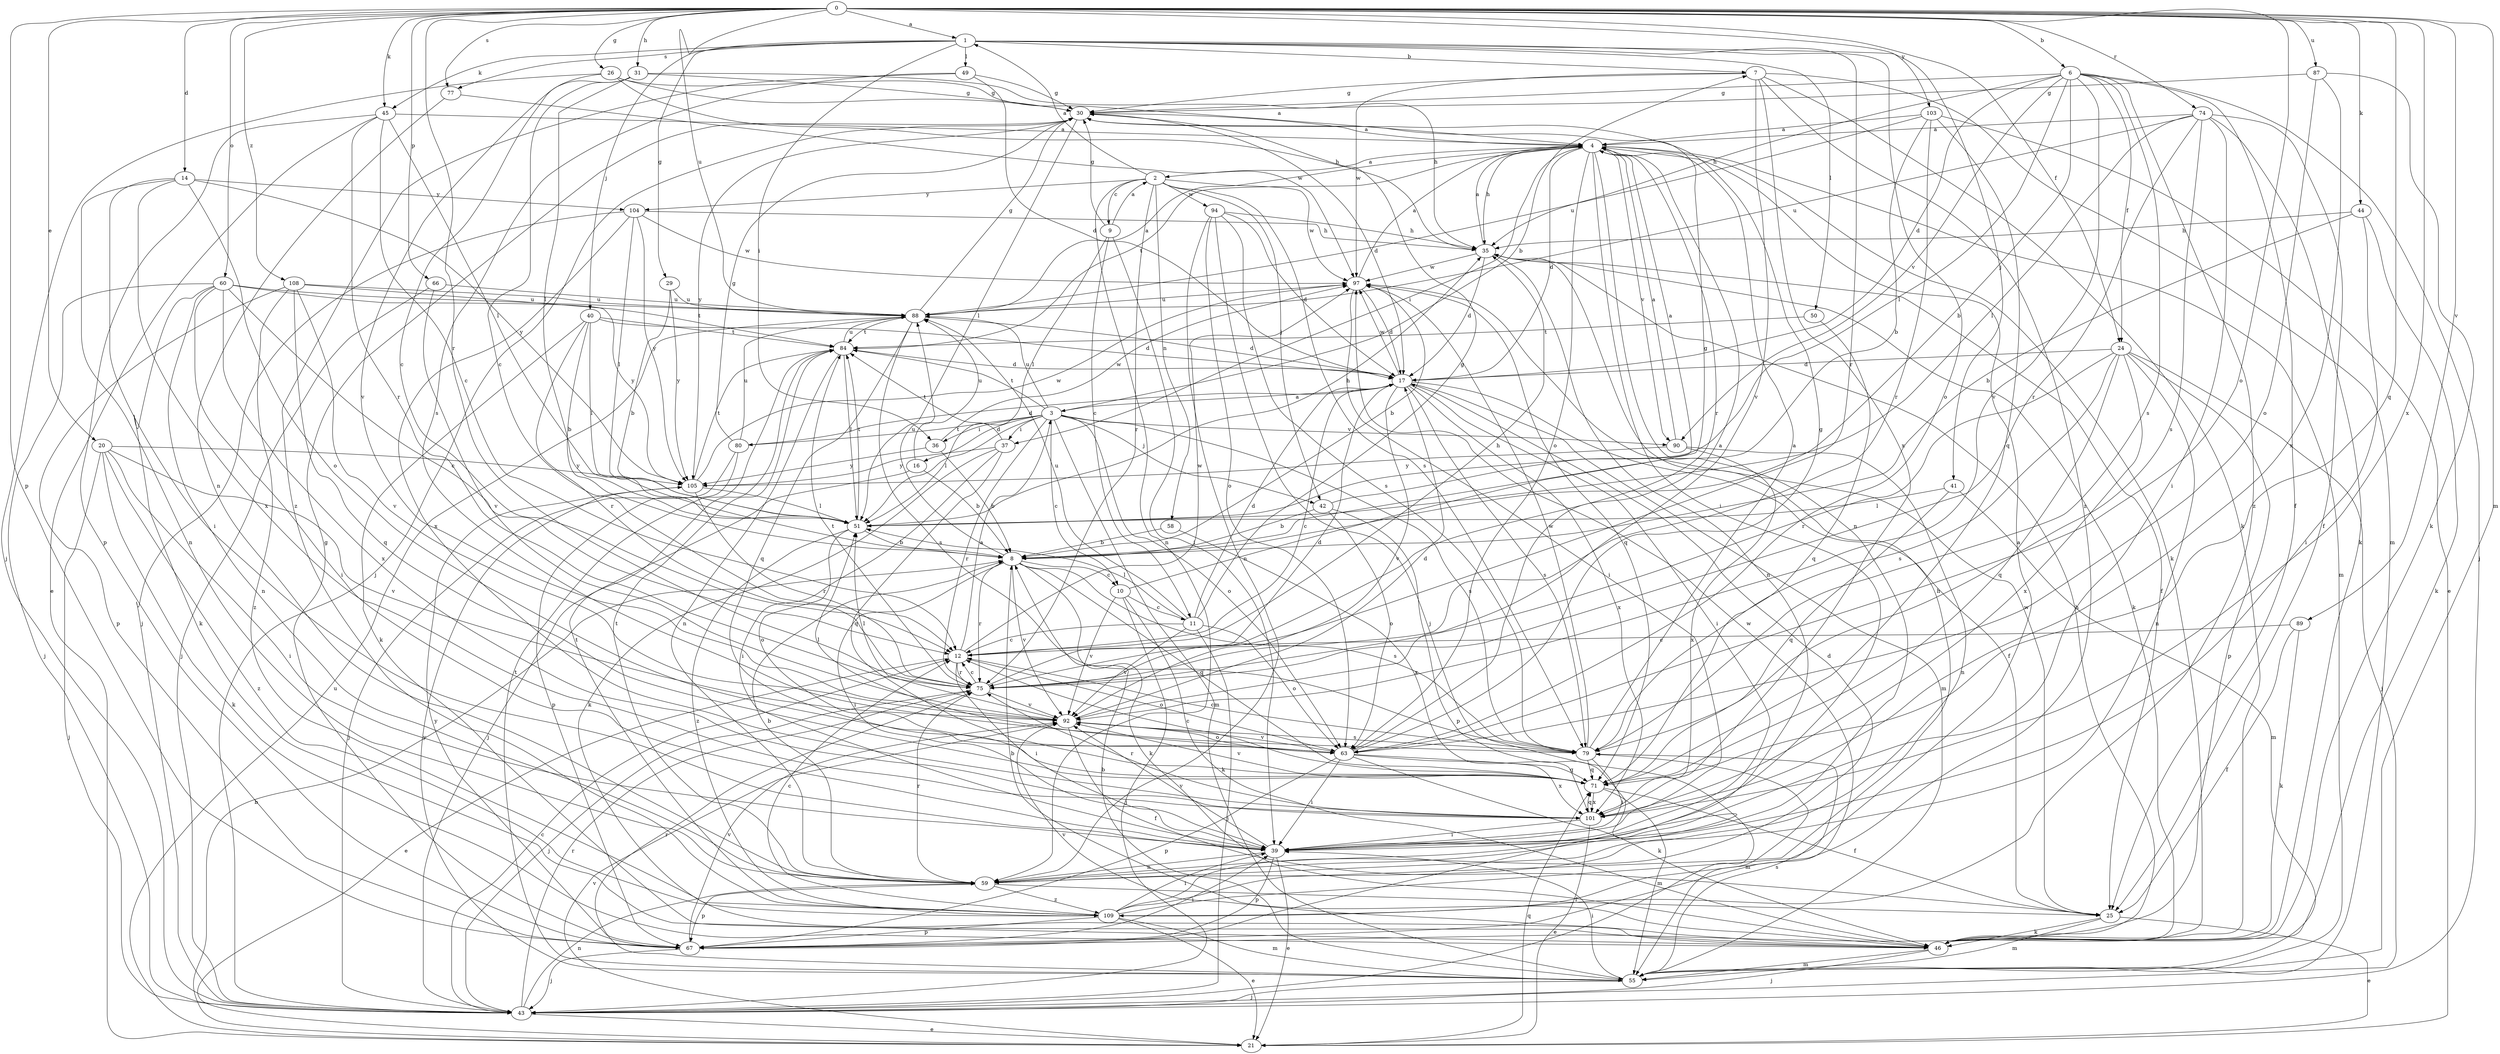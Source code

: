 strict digraph  {
0;
1;
2;
3;
4;
6;
7;
8;
9;
10;
11;
12;
14;
16;
17;
20;
21;
24;
25;
26;
29;
30;
31;
35;
36;
37;
39;
40;
41;
42;
43;
44;
45;
46;
49;
50;
51;
55;
58;
59;
60;
63;
66;
67;
71;
74;
75;
77;
79;
80;
84;
87;
88;
89;
90;
92;
94;
97;
101;
103;
104;
105;
108;
109;
0 -> 1  [label=a];
0 -> 6  [label=b];
0 -> 14  [label=d];
0 -> 20  [label=e];
0 -> 24  [label=f];
0 -> 26  [label=g];
0 -> 31  [label=h];
0 -> 44  [label=k];
0 -> 45  [label=k];
0 -> 55  [label=m];
0 -> 60  [label=o];
0 -> 63  [label=o];
0 -> 66  [label=p];
0 -> 67  [label=p];
0 -> 71  [label=q];
0 -> 74  [label=r];
0 -> 75  [label=r];
0 -> 77  [label=s];
0 -> 87  [label=u];
0 -> 88  [label=u];
0 -> 89  [label=v];
0 -> 101  [label=x];
0 -> 103  [label=y];
0 -> 108  [label=z];
1 -> 7  [label=b];
1 -> 29  [label=g];
1 -> 36  [label=i];
1 -> 40  [label=j];
1 -> 41  [label=j];
1 -> 45  [label=k];
1 -> 49  [label=l];
1 -> 50  [label=l];
1 -> 63  [label=o];
1 -> 75  [label=r];
1 -> 77  [label=s];
2 -> 1  [label=a];
2 -> 9  [label=c];
2 -> 42  [label=j];
2 -> 58  [label=n];
2 -> 59  [label=n];
2 -> 75  [label=r];
2 -> 79  [label=s];
2 -> 94  [label=w];
2 -> 97  [label=w];
2 -> 104  [label=y];
3 -> 7  [label=b];
3 -> 10  [label=c];
3 -> 16  [label=d];
3 -> 36  [label=i];
3 -> 37  [label=i];
3 -> 42  [label=j];
3 -> 51  [label=l];
3 -> 55  [label=m];
3 -> 63  [label=o];
3 -> 75  [label=r];
3 -> 79  [label=s];
3 -> 80  [label=t];
3 -> 84  [label=t];
3 -> 88  [label=u];
3 -> 90  [label=v];
4 -> 2  [label=a];
4 -> 17  [label=d];
4 -> 35  [label=h];
4 -> 37  [label=i];
4 -> 39  [label=i];
4 -> 46  [label=k];
4 -> 55  [label=m];
4 -> 59  [label=n];
4 -> 63  [label=o];
4 -> 75  [label=r];
4 -> 84  [label=t];
4 -> 90  [label=v];
6 -> 8  [label=b];
6 -> 17  [label=d];
6 -> 24  [label=f];
6 -> 25  [label=f];
6 -> 30  [label=g];
6 -> 35  [label=h];
6 -> 43  [label=j];
6 -> 51  [label=l];
6 -> 79  [label=s];
6 -> 90  [label=v];
6 -> 92  [label=v];
6 -> 109  [label=z];
7 -> 30  [label=g];
7 -> 46  [label=k];
7 -> 55  [label=m];
7 -> 92  [label=v];
7 -> 97  [label=w];
7 -> 101  [label=x];
7 -> 109  [label=z];
8 -> 10  [label=c];
8 -> 39  [label=i];
8 -> 46  [label=k];
8 -> 71  [label=q];
8 -> 75  [label=r];
8 -> 79  [label=s];
8 -> 88  [label=u];
8 -> 92  [label=v];
9 -> 2  [label=a];
9 -> 11  [label=c];
9 -> 30  [label=g];
9 -> 39  [label=i];
9 -> 51  [label=l];
10 -> 11  [label=c];
10 -> 30  [label=g];
10 -> 43  [label=j];
10 -> 46  [label=k];
10 -> 92  [label=v];
11 -> 12  [label=c];
11 -> 17  [label=d];
11 -> 30  [label=g];
11 -> 43  [label=j];
11 -> 51  [label=l];
11 -> 63  [label=o];
11 -> 88  [label=u];
11 -> 92  [label=v];
12 -> 3  [label=a];
12 -> 21  [label=e];
12 -> 35  [label=h];
12 -> 39  [label=i];
12 -> 63  [label=o];
12 -> 75  [label=r];
12 -> 97  [label=w];
14 -> 39  [label=i];
14 -> 59  [label=n];
14 -> 63  [label=o];
14 -> 101  [label=x];
14 -> 104  [label=y];
14 -> 105  [label=y];
16 -> 8  [label=b];
16 -> 43  [label=j];
16 -> 88  [label=u];
17 -> 3  [label=a];
17 -> 12  [label=c];
17 -> 25  [label=f];
17 -> 39  [label=i];
17 -> 55  [label=m];
17 -> 79  [label=s];
17 -> 92  [label=v];
17 -> 97  [label=w];
17 -> 101  [label=x];
20 -> 39  [label=i];
20 -> 43  [label=j];
20 -> 46  [label=k];
20 -> 92  [label=v];
20 -> 105  [label=y];
20 -> 109  [label=z];
21 -> 8  [label=b];
21 -> 71  [label=q];
21 -> 88  [label=u];
21 -> 92  [label=v];
24 -> 17  [label=d];
24 -> 43  [label=j];
24 -> 59  [label=n];
24 -> 67  [label=p];
24 -> 71  [label=q];
24 -> 75  [label=r];
24 -> 79  [label=s];
24 -> 101  [label=x];
25 -> 21  [label=e];
25 -> 46  [label=k];
25 -> 55  [label=m];
25 -> 97  [label=w];
26 -> 4  [label=a];
26 -> 12  [label=c];
26 -> 30  [label=g];
26 -> 35  [label=h];
26 -> 43  [label=j];
29 -> 8  [label=b];
29 -> 88  [label=u];
29 -> 105  [label=y];
30 -> 4  [label=a];
30 -> 17  [label=d];
30 -> 43  [label=j];
30 -> 51  [label=l];
30 -> 105  [label=y];
31 -> 12  [label=c];
31 -> 30  [label=g];
31 -> 35  [label=h];
31 -> 51  [label=l];
31 -> 92  [label=v];
35 -> 4  [label=a];
35 -> 17  [label=d];
35 -> 25  [label=f];
35 -> 46  [label=k];
35 -> 59  [label=n];
35 -> 97  [label=w];
36 -> 8  [label=b];
36 -> 97  [label=w];
36 -> 105  [label=y];
37 -> 39  [label=i];
37 -> 46  [label=k];
37 -> 71  [label=q];
37 -> 84  [label=t];
37 -> 105  [label=y];
39 -> 21  [label=e];
39 -> 59  [label=n];
39 -> 67  [label=p];
39 -> 92  [label=v];
40 -> 8  [label=b];
40 -> 17  [label=d];
40 -> 46  [label=k];
40 -> 51  [label=l];
40 -> 75  [label=r];
40 -> 84  [label=t];
41 -> 51  [label=l];
41 -> 55  [label=m];
41 -> 71  [label=q];
42 -> 4  [label=a];
42 -> 8  [label=b];
42 -> 63  [label=o];
42 -> 67  [label=p];
43 -> 12  [label=c];
43 -> 21  [label=e];
43 -> 59  [label=n];
43 -> 75  [label=r];
44 -> 8  [label=b];
44 -> 35  [label=h];
44 -> 39  [label=i];
44 -> 46  [label=k];
45 -> 4  [label=a];
45 -> 12  [label=c];
45 -> 21  [label=e];
45 -> 51  [label=l];
45 -> 67  [label=p];
45 -> 75  [label=r];
46 -> 8  [label=b];
46 -> 35  [label=h];
46 -> 43  [label=j];
46 -> 55  [label=m];
46 -> 92  [label=v];
49 -> 17  [label=d];
49 -> 30  [label=g];
49 -> 79  [label=s];
49 -> 109  [label=z];
50 -> 71  [label=q];
50 -> 84  [label=t];
51 -> 8  [label=b];
51 -> 35  [label=h];
51 -> 63  [label=o];
51 -> 84  [label=t];
51 -> 109  [label=z];
55 -> 8  [label=b];
55 -> 39  [label=i];
55 -> 43  [label=j];
55 -> 75  [label=r];
55 -> 79  [label=s];
55 -> 84  [label=t];
55 -> 105  [label=y];
58 -> 8  [label=b];
58 -> 101  [label=x];
59 -> 8  [label=b];
59 -> 25  [label=f];
59 -> 67  [label=p];
59 -> 75  [label=r];
59 -> 84  [label=t];
59 -> 109  [label=z];
60 -> 12  [label=c];
60 -> 39  [label=i];
60 -> 43  [label=j];
60 -> 46  [label=k];
60 -> 59  [label=n];
60 -> 88  [label=u];
60 -> 101  [label=x];
60 -> 105  [label=y];
63 -> 4  [label=a];
63 -> 30  [label=g];
63 -> 39  [label=i];
63 -> 46  [label=k];
63 -> 51  [label=l];
63 -> 67  [label=p];
63 -> 71  [label=q];
63 -> 92  [label=v];
63 -> 101  [label=x];
66 -> 43  [label=j];
66 -> 88  [label=u];
66 -> 92  [label=v];
67 -> 30  [label=g];
67 -> 39  [label=i];
67 -> 43  [label=j];
67 -> 92  [label=v];
67 -> 97  [label=w];
67 -> 105  [label=y];
71 -> 12  [label=c];
71 -> 25  [label=f];
71 -> 55  [label=m];
71 -> 92  [label=v];
71 -> 101  [label=x];
74 -> 4  [label=a];
74 -> 25  [label=f];
74 -> 39  [label=i];
74 -> 46  [label=k];
74 -> 51  [label=l];
74 -> 75  [label=r];
74 -> 79  [label=s];
74 -> 88  [label=u];
75 -> 12  [label=c];
75 -> 17  [label=d];
75 -> 43  [label=j];
75 -> 84  [label=t];
75 -> 92  [label=v];
77 -> 59  [label=n];
77 -> 97  [label=w];
79 -> 4  [label=a];
79 -> 12  [label=c];
79 -> 39  [label=i];
79 -> 55  [label=m];
79 -> 71  [label=q];
79 -> 97  [label=w];
80 -> 17  [label=d];
80 -> 30  [label=g];
80 -> 43  [label=j];
80 -> 67  [label=p];
80 -> 88  [label=u];
84 -> 17  [label=d];
84 -> 51  [label=l];
84 -> 59  [label=n];
84 -> 88  [label=u];
87 -> 30  [label=g];
87 -> 46  [label=k];
87 -> 63  [label=o];
87 -> 101  [label=x];
88 -> 4  [label=a];
88 -> 17  [label=d];
88 -> 30  [label=g];
88 -> 71  [label=q];
88 -> 79  [label=s];
88 -> 84  [label=t];
89 -> 12  [label=c];
89 -> 25  [label=f];
89 -> 46  [label=k];
90 -> 4  [label=a];
90 -> 59  [label=n];
90 -> 101  [label=x];
90 -> 105  [label=y];
92 -> 17  [label=d];
92 -> 25  [label=f];
92 -> 51  [label=l];
92 -> 63  [label=o];
92 -> 79  [label=s];
94 -> 17  [label=d];
94 -> 35  [label=h];
94 -> 43  [label=j];
94 -> 59  [label=n];
94 -> 63  [label=o];
94 -> 79  [label=s];
97 -> 4  [label=a];
97 -> 8  [label=b];
97 -> 17  [label=d];
97 -> 39  [label=i];
97 -> 71  [label=q];
97 -> 88  [label=u];
101 -> 21  [label=e];
101 -> 39  [label=i];
101 -> 71  [label=q];
101 -> 75  [label=r];
103 -> 4  [label=a];
103 -> 8  [label=b];
103 -> 21  [label=e];
103 -> 71  [label=q];
103 -> 75  [label=r];
103 -> 88  [label=u];
104 -> 35  [label=h];
104 -> 43  [label=j];
104 -> 51  [label=l];
104 -> 97  [label=w];
104 -> 101  [label=x];
104 -> 105  [label=y];
105 -> 51  [label=l];
105 -> 75  [label=r];
105 -> 84  [label=t];
105 -> 97  [label=w];
108 -> 67  [label=p];
108 -> 71  [label=q];
108 -> 84  [label=t];
108 -> 88  [label=u];
108 -> 92  [label=v];
108 -> 109  [label=z];
109 -> 4  [label=a];
109 -> 12  [label=c];
109 -> 17  [label=d];
109 -> 21  [label=e];
109 -> 35  [label=h];
109 -> 39  [label=i];
109 -> 55  [label=m];
109 -> 67  [label=p];
109 -> 84  [label=t];
}
